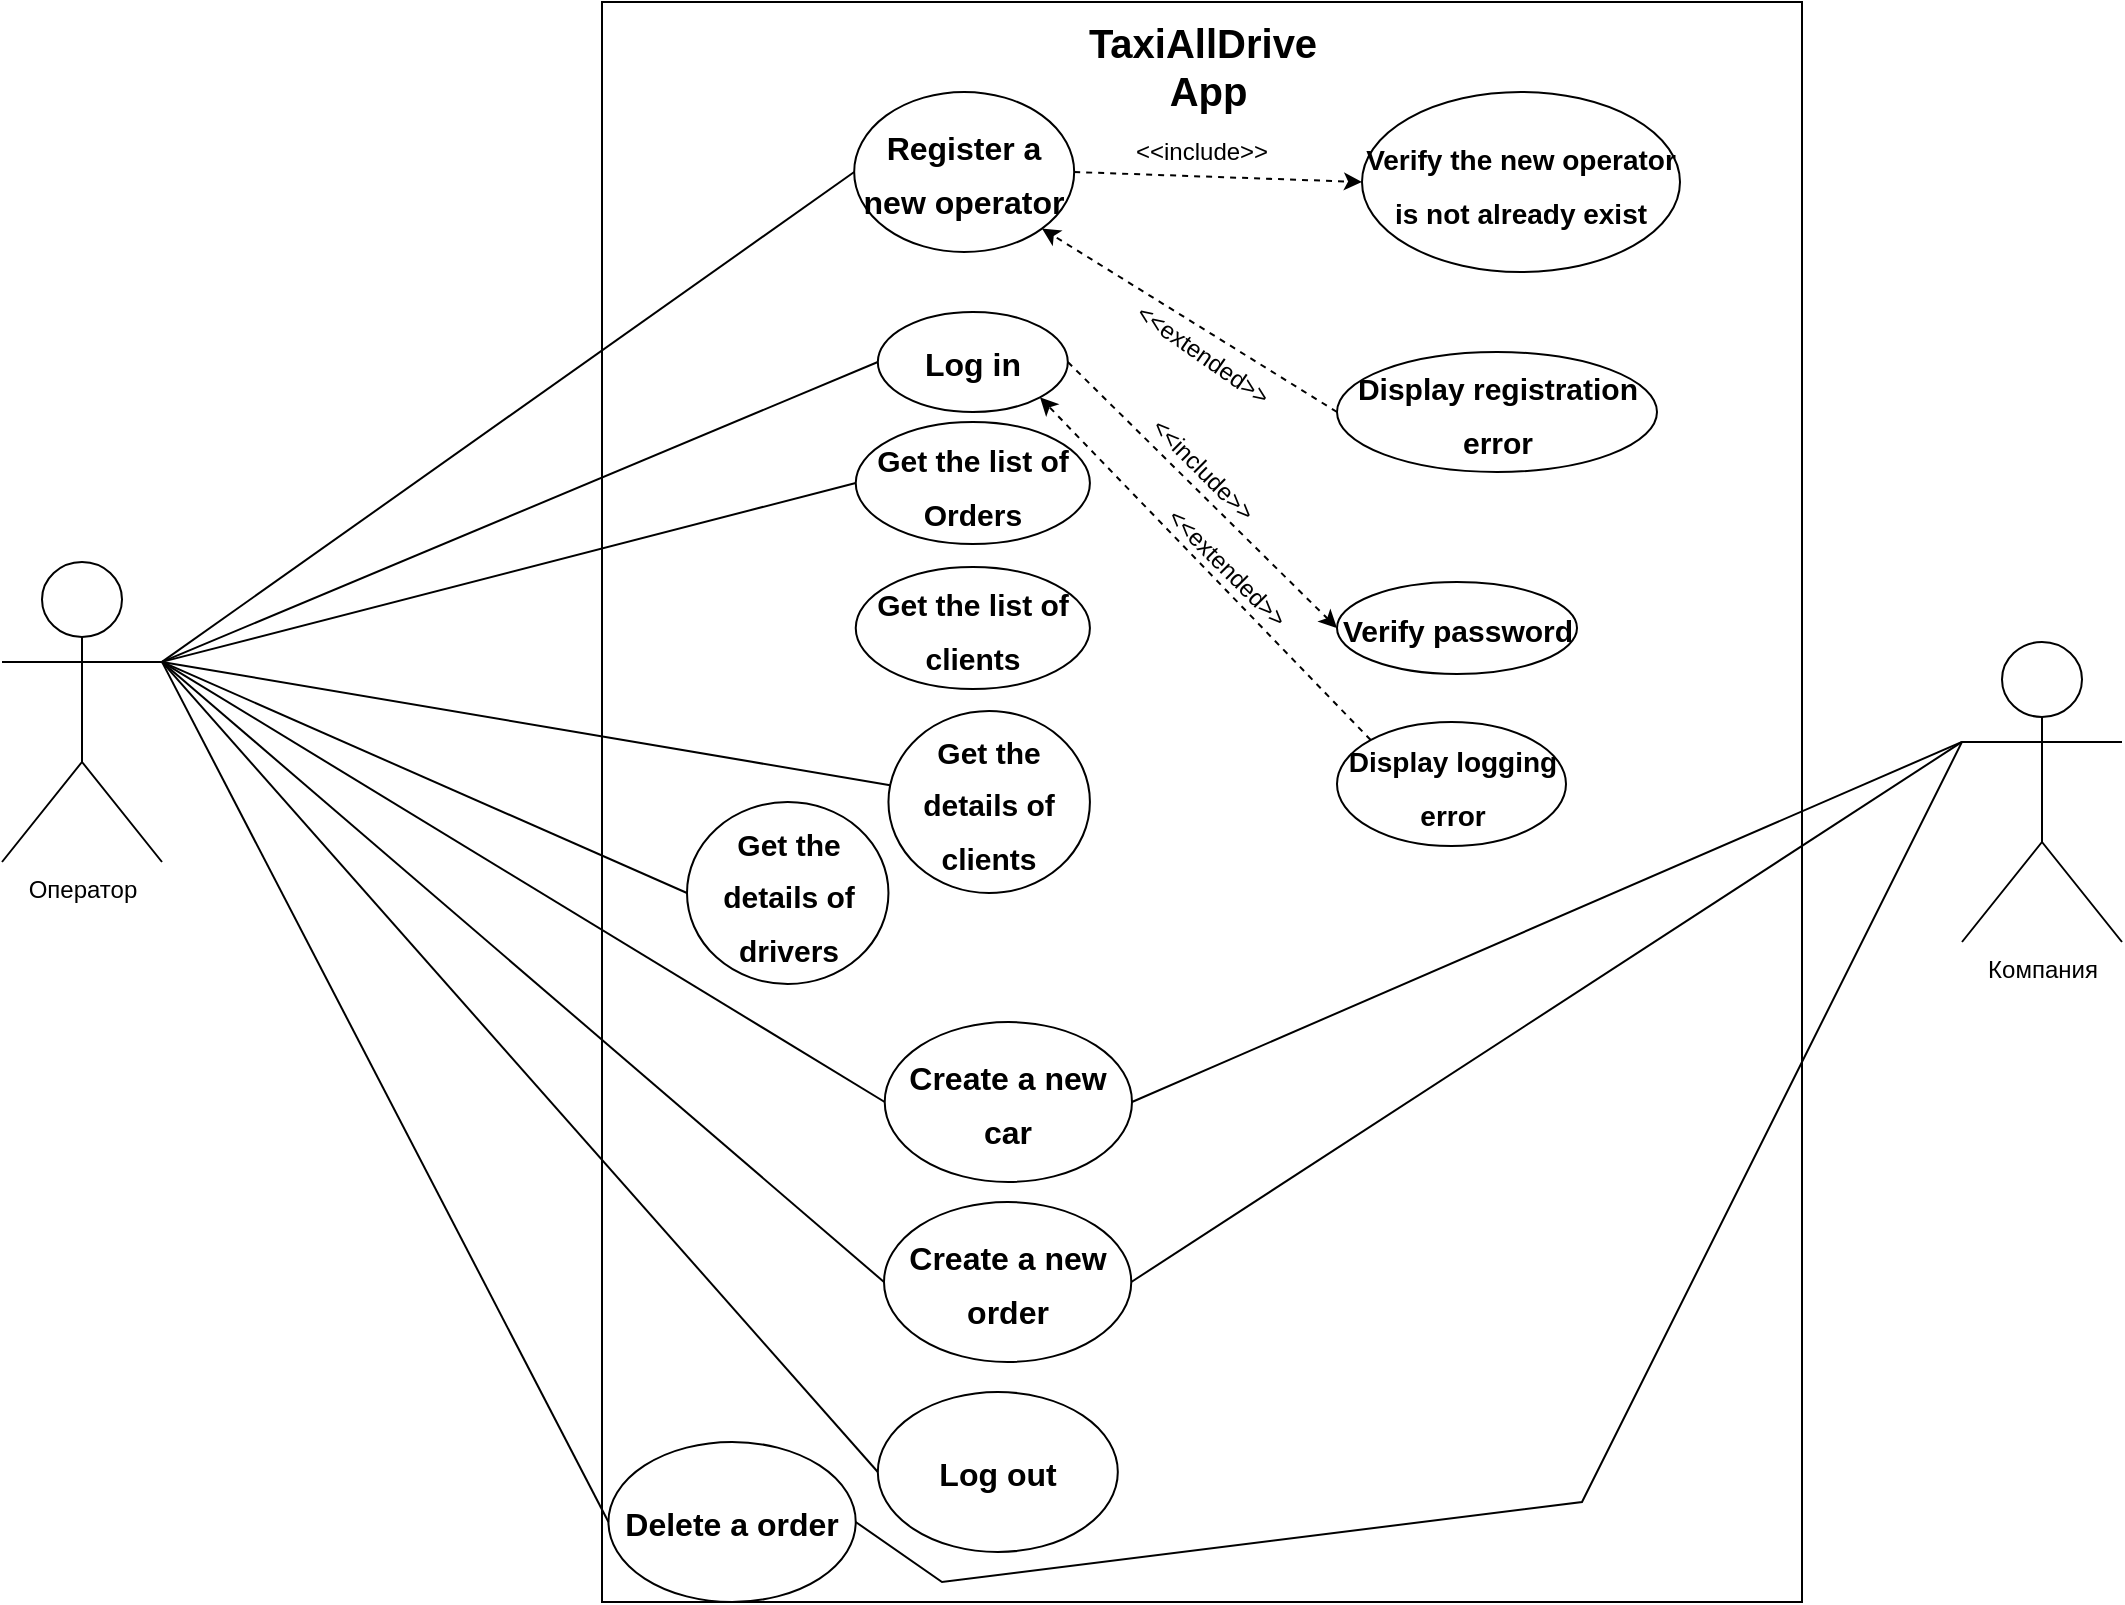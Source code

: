 <mxfile version="24.6.4" type="device">
  <diagram name="Page-1" id="iomSMd12KGpMH-CYqlQn">
    <mxGraphModel dx="1687" dy="1005" grid="1" gridSize="10" guides="1" tooltips="1" connect="1" arrows="1" fold="1" page="1" pageScale="1" pageWidth="1169" pageHeight="827" math="0" shadow="0">
      <root>
        <mxCell id="0" />
        <mxCell id="1" parent="0" />
        <mxCell id="QuXru1zUYhoHmNLPf4Nt-7" value="Компания" style="shape=umlActor;verticalLabelPosition=bottom;verticalAlign=top;html=1;outlineConnect=0;" parent="1" vertex="1">
          <mxGeometry x="1000" y="320" width="80" height="150" as="geometry" />
        </mxCell>
        <mxCell id="QuXru1zUYhoHmNLPf4Nt-9" value="" style="group" parent="1" connectable="0" vertex="1">
          <mxGeometry x="320" width="600" height="800" as="geometry" />
        </mxCell>
        <mxCell id="QuXru1zUYhoHmNLPf4Nt-2" value="" style="rounded=0;whiteSpace=wrap;html=1;" parent="QuXru1zUYhoHmNLPf4Nt-9" vertex="1">
          <mxGeometry width="600" height="800" as="geometry" />
        </mxCell>
        <mxCell id="QuXru1zUYhoHmNLPf4Nt-4" value="&lt;span style=&quot;font-size: 20px;&quot;&gt;&lt;b&gt;TaxiAllDrive&lt;/b&gt;&lt;/span&gt;&lt;div&gt;&lt;div style=&quot;font-size: 20px;&quot;&gt;&lt;font style=&quot;font-size: 20px;&quot;&gt;&lt;b&gt;&amp;nbsp;App&lt;/b&gt;&lt;/font&gt;&lt;/div&gt;&lt;/div&gt;" style="text;html=1;align=center;verticalAlign=middle;whiteSpace=wrap;rounded=0;" parent="QuXru1zUYhoHmNLPf4Nt-9" vertex="1">
          <mxGeometry x="232.5" y="3.792" width="135" height="56.879" as="geometry" />
        </mxCell>
        <mxCell id="QuXru1zUYhoHmNLPf4Nt-12" value="&lt;font style=&quot;font-size: 16px;&quot;&gt;Register a new operator&lt;/font&gt;" style="ellipse;whiteSpace=wrap;html=1;fontSize=22;fontStyle=1" parent="QuXru1zUYhoHmNLPf4Nt-9" vertex="1">
          <mxGeometry x="126.09" y="45" width="110" height="80" as="geometry" />
        </mxCell>
        <mxCell id="QuXru1zUYhoHmNLPf4Nt-10" value="&lt;font style=&quot;font-size: 16px;&quot;&gt;Log in&lt;/font&gt;" style="ellipse;whiteSpace=wrap;html=1;fontSize=22;fontStyle=1" parent="QuXru1zUYhoHmNLPf4Nt-9" vertex="1">
          <mxGeometry x="137.91" y="155" width="95" height="50" as="geometry" />
        </mxCell>
        <mxCell id="QuXru1zUYhoHmNLPf4Nt-15" value="&lt;font style=&quot;font-size: 15px;&quot;&gt;Get the list of Orders&lt;/font&gt;" style="ellipse;whiteSpace=wrap;html=1;fontSize=22;fontStyle=1" parent="QuXru1zUYhoHmNLPf4Nt-9" vertex="1">
          <mxGeometry x="126.87" y="210" width="117.09" height="61" as="geometry" />
        </mxCell>
        <mxCell id="QuXru1zUYhoHmNLPf4Nt-27" value="&lt;font style=&quot;font-size: 15px;&quot;&gt;Get the details of clients&lt;/font&gt;" style="ellipse;whiteSpace=wrap;html=1;fontSize=22;fontStyle=1" parent="QuXru1zUYhoHmNLPf4Nt-9" vertex="1">
          <mxGeometry x="143.23" y="354.5" width="100.73" height="91" as="geometry" />
        </mxCell>
        <mxCell id="QuXru1zUYhoHmNLPf4Nt-14" value="&lt;font style=&quot;font-size: 16px;&quot;&gt;Create a new car&lt;/font&gt;" style="ellipse;whiteSpace=wrap;html=1;fontSize=22;fontStyle=1" parent="QuXru1zUYhoHmNLPf4Nt-9" vertex="1">
          <mxGeometry x="141.36" y="510" width="123.64" height="80" as="geometry" />
        </mxCell>
        <mxCell id="QuXru1zUYhoHmNLPf4Nt-11" value="&lt;font style=&quot;font-size: 16px;&quot;&gt;Log out&lt;/font&gt;" style="ellipse;whiteSpace=wrap;html=1;fontSize=22;fontStyle=1" parent="QuXru1zUYhoHmNLPf4Nt-9" vertex="1">
          <mxGeometry x="137.91" y="695" width="120" height="80" as="geometry" />
        </mxCell>
        <mxCell id="QuXru1zUYhoHmNLPf4Nt-13" style="edgeStyle=orthogonalEdgeStyle;rounded=0;orthogonalLoop=1;jettySize=auto;html=1;exitX=0.5;exitY=1;exitDx=0;exitDy=0;" parent="QuXru1zUYhoHmNLPf4Nt-9" source="QuXru1zUYhoHmNLPf4Nt-11" target="QuXru1zUYhoHmNLPf4Nt-11" edge="1">
          <mxGeometry relative="1" as="geometry" />
        </mxCell>
        <mxCell id="QuXru1zUYhoHmNLPf4Nt-61" value="&lt;font style=&quot;font-size: 14px;&quot;&gt;Verify the new operator is not already exist&lt;/font&gt;" style="ellipse;whiteSpace=wrap;html=1;fontSize=22;fontStyle=1" parent="QuXru1zUYhoHmNLPf4Nt-9" vertex="1">
          <mxGeometry x="380.0" y="45" width="159" height="90" as="geometry" />
        </mxCell>
        <mxCell id="QuXru1zUYhoHmNLPf4Nt-62" value="&lt;font style=&quot;font-size: 15px;&quot;&gt;Display registration error&lt;/font&gt;" style="ellipse;whiteSpace=wrap;html=1;fontSize=22;fontStyle=1" parent="QuXru1zUYhoHmNLPf4Nt-9" vertex="1">
          <mxGeometry x="367.5" y="175" width="160" height="60" as="geometry" />
        </mxCell>
        <mxCell id="QuXru1zUYhoHmNLPf4Nt-58" value="&lt;font style=&quot;font-size: 15px;&quot;&gt;Verify password&lt;/font&gt;" style="ellipse;whiteSpace=wrap;html=1;fontSize=22;fontStyle=1" parent="QuXru1zUYhoHmNLPf4Nt-9" vertex="1">
          <mxGeometry x="367.5" y="290" width="120" height="46" as="geometry" />
        </mxCell>
        <mxCell id="QuXru1zUYhoHmNLPf4Nt-59" value="&lt;font style=&quot;font-size: 14px;&quot;&gt;Display logging error&lt;/font&gt;" style="ellipse;whiteSpace=wrap;html=1;fontSize=22;fontStyle=1" parent="QuXru1zUYhoHmNLPf4Nt-9" vertex="1">
          <mxGeometry x="367.5" y="360" width="114.5" height="62" as="geometry" />
        </mxCell>
        <mxCell id="QuXru1zUYhoHmNLPf4Nt-67" value="" style="endArrow=classic;html=1;rounded=0;entryX=0;entryY=0.5;entryDx=0;entryDy=0;exitX=1;exitY=0.5;exitDx=0;exitDy=0;dashed=1;" parent="QuXru1zUYhoHmNLPf4Nt-9" source="QuXru1zUYhoHmNLPf4Nt-12" target="QuXru1zUYhoHmNLPf4Nt-61" edge="1">
          <mxGeometry width="50" height="50" relative="1" as="geometry">
            <mxPoint x="404.73" y="255" as="sourcePoint" />
            <mxPoint x="454.73" y="205" as="targetPoint" />
          </mxGeometry>
        </mxCell>
        <mxCell id="QuXru1zUYhoHmNLPf4Nt-66" value="&amp;lt;&amp;lt;include&amp;gt;&amp;gt;" style="text;whiteSpace=wrap;html=1;rotation=0;" parent="QuXru1zUYhoHmNLPf4Nt-9" vertex="1">
          <mxGeometry x="265" y="60.67" width="70" height="30" as="geometry" />
        </mxCell>
        <mxCell id="QuXru1zUYhoHmNLPf4Nt-72" value="" style="endArrow=classic;html=1;rounded=0;exitX=1;exitY=0.5;exitDx=0;exitDy=0;entryX=0;entryY=0.5;entryDx=0;entryDy=0;dashed=1;" parent="QuXru1zUYhoHmNLPf4Nt-9" source="QuXru1zUYhoHmNLPf4Nt-10" target="QuXru1zUYhoHmNLPf4Nt-58" edge="1">
          <mxGeometry width="50" height="50" relative="1" as="geometry">
            <mxPoint x="324.73" y="65" as="sourcePoint" />
            <mxPoint x="374.73" y="15" as="targetPoint" />
          </mxGeometry>
        </mxCell>
        <mxCell id="QuXru1zUYhoHmNLPf4Nt-73" value="&amp;lt;&amp;lt;include&amp;gt;&amp;gt;" style="text;whiteSpace=wrap;html=1;rotation=45;" parent="QuXru1zUYhoHmNLPf4Nt-9" vertex="1">
          <mxGeometry x="265.0" y="220" width="70" height="30" as="geometry" />
        </mxCell>
        <mxCell id="QuXru1zUYhoHmNLPf4Nt-75" value="" style="endArrow=classic;html=1;rounded=0;entryX=1;entryY=1;entryDx=0;entryDy=0;exitX=0;exitY=0;exitDx=0;exitDy=0;dashed=1;" parent="QuXru1zUYhoHmNLPf4Nt-9" source="QuXru1zUYhoHmNLPf4Nt-59" target="QuXru1zUYhoHmNLPf4Nt-10" edge="1">
          <mxGeometry width="50" height="50" relative="1" as="geometry">
            <mxPoint x="324.73" y="235" as="sourcePoint" />
            <mxPoint x="374.73" y="185" as="targetPoint" />
          </mxGeometry>
        </mxCell>
        <mxCell id="QuXru1zUYhoHmNLPf4Nt-77" value="&amp;lt;&amp;lt;extended&amp;gt;&amp;gt;" style="text;whiteSpace=wrap;html=1;rotation=45;" parent="QuXru1zUYhoHmNLPf4Nt-9" vertex="1">
          <mxGeometry x="272.91" y="265" width="70" height="30" as="geometry" />
        </mxCell>
        <mxCell id="QuXru1zUYhoHmNLPf4Nt-78" value="" style="endArrow=classic;html=1;rounded=0;entryX=1;entryY=1;entryDx=0;entryDy=0;exitX=0;exitY=0.5;exitDx=0;exitDy=0;dashed=1;" parent="QuXru1zUYhoHmNLPf4Nt-9" source="QuXru1zUYhoHmNLPf4Nt-62" target="QuXru1zUYhoHmNLPf4Nt-12" edge="1">
          <mxGeometry width="50" height="50" relative="1" as="geometry">
            <mxPoint x="324.73" y="235" as="sourcePoint" />
            <mxPoint x="374.73" y="185" as="targetPoint" />
          </mxGeometry>
        </mxCell>
        <mxCell id="QuXru1zUYhoHmNLPf4Nt-79" value="&amp;lt;&amp;lt;extended&amp;gt;&amp;gt;" style="text;whiteSpace=wrap;html=1;rotation=35;" parent="QuXru1zUYhoHmNLPf4Nt-9" vertex="1">
          <mxGeometry x="260.91" y="159" width="70" height="30" as="geometry" />
        </mxCell>
        <mxCell id="6D9-nDPek5AweU0arsGU-3" value="&lt;font style=&quot;font-size: 16px;&quot;&gt;Create a new order&lt;/font&gt;" style="ellipse;whiteSpace=wrap;html=1;fontSize=22;fontStyle=1" vertex="1" parent="QuXru1zUYhoHmNLPf4Nt-9">
          <mxGeometry x="141" y="600" width="123.64" height="80" as="geometry" />
        </mxCell>
        <mxCell id="6D9-nDPek5AweU0arsGU-8" value="&lt;font style=&quot;font-size: 16px;&quot;&gt;Delete a order&lt;/font&gt;" style="ellipse;whiteSpace=wrap;html=1;fontSize=22;fontStyle=1" vertex="1" parent="QuXru1zUYhoHmNLPf4Nt-9">
          <mxGeometry x="3.23" y="720" width="123.64" height="80" as="geometry" />
        </mxCell>
        <mxCell id="6D9-nDPek5AweU0arsGU-10" value="&lt;font style=&quot;font-size: 15px;&quot;&gt;Get the list of clients&lt;/font&gt;" style="ellipse;whiteSpace=wrap;html=1;fontSize=22;fontStyle=1" vertex="1" parent="QuXru1zUYhoHmNLPf4Nt-9">
          <mxGeometry x="126.87" y="282.5" width="117.09" height="61" as="geometry" />
        </mxCell>
        <mxCell id="6D9-nDPek5AweU0arsGU-11" value="&lt;font style=&quot;font-size: 15px;&quot;&gt;Get the details of drivers&lt;/font&gt;" style="ellipse;whiteSpace=wrap;html=1;fontSize=22;fontStyle=1" vertex="1" parent="QuXru1zUYhoHmNLPf4Nt-9">
          <mxGeometry x="42.5" y="400" width="100.73" height="91" as="geometry" />
        </mxCell>
        <mxCell id="QuXru1zUYhoHmNLPf4Nt-37" value="" style="endArrow=none;html=1;rounded=0;exitX=1;exitY=0.5;exitDx=0;exitDy=0;entryX=0;entryY=0.333;entryDx=0;entryDy=0;entryPerimeter=0;" parent="1" source="QuXru1zUYhoHmNLPf4Nt-14" target="QuXru1zUYhoHmNLPf4Nt-7" edge="1">
          <mxGeometry width="50" height="50" relative="1" as="geometry">
            <mxPoint x="630" y="600" as="sourcePoint" />
            <mxPoint x="680" y="550" as="targetPoint" />
          </mxGeometry>
        </mxCell>
        <mxCell id="QuXru1zUYhoHmNLPf4Nt-5" value="Оператор" style="shape=umlActor;verticalLabelPosition=bottom;verticalAlign=top;html=1;outlineConnect=0;" parent="1" vertex="1">
          <mxGeometry x="20" y="280" width="80" height="150" as="geometry" />
        </mxCell>
        <mxCell id="QuXru1zUYhoHmNLPf4Nt-31" value="" style="endArrow=none;html=1;rounded=0;entryX=0;entryY=0.5;entryDx=0;entryDy=0;exitX=1;exitY=0.333;exitDx=0;exitDy=0;exitPerimeter=0;" parent="1" source="QuXru1zUYhoHmNLPf4Nt-5" target="QuXru1zUYhoHmNLPf4Nt-10" edge="1">
          <mxGeometry width="50" height="50" relative="1" as="geometry">
            <mxPoint x="330" y="474.67" as="sourcePoint" />
            <mxPoint x="380" y="424.67" as="targetPoint" />
          </mxGeometry>
        </mxCell>
        <mxCell id="QuXru1zUYhoHmNLPf4Nt-32" value="" style="endArrow=none;html=1;rounded=0;entryX=0;entryY=0.5;entryDx=0;entryDy=0;exitX=1;exitY=0.333;exitDx=0;exitDy=0;exitPerimeter=0;" parent="1" source="QuXru1zUYhoHmNLPf4Nt-5" target="QuXru1zUYhoHmNLPf4Nt-15" edge="1">
          <mxGeometry width="50" height="50" relative="1" as="geometry">
            <mxPoint x="340" y="474.67" as="sourcePoint" />
            <mxPoint x="390" y="424.67" as="targetPoint" />
          </mxGeometry>
        </mxCell>
        <mxCell id="QuXru1zUYhoHmNLPf4Nt-33" value="" style="endArrow=none;html=1;rounded=0;exitX=1;exitY=0.333;exitDx=0;exitDy=0;exitPerimeter=0;" parent="1" source="QuXru1zUYhoHmNLPf4Nt-5" target="QuXru1zUYhoHmNLPf4Nt-27" edge="1">
          <mxGeometry width="50" height="50" relative="1" as="geometry">
            <mxPoint x="300" y="414.67" as="sourcePoint" />
            <mxPoint x="550" y="534.67" as="targetPoint" />
          </mxGeometry>
        </mxCell>
        <mxCell id="QuXru1zUYhoHmNLPf4Nt-34" value="" style="endArrow=none;html=1;rounded=0;exitX=1;exitY=0.333;exitDx=0;exitDy=0;exitPerimeter=0;entryX=0;entryY=0.5;entryDx=0;entryDy=0;" parent="1" source="QuXru1zUYhoHmNLPf4Nt-5" target="QuXru1zUYhoHmNLPf4Nt-14" edge="1">
          <mxGeometry width="50" height="50" relative="1" as="geometry">
            <mxPoint x="500" y="584.67" as="sourcePoint" />
            <mxPoint x="550" y="534.67" as="targetPoint" />
          </mxGeometry>
        </mxCell>
        <mxCell id="QuXru1zUYhoHmNLPf4Nt-35" value="" style="endArrow=none;html=1;rounded=0;exitX=1;exitY=0.333;exitDx=0;exitDy=0;exitPerimeter=0;entryX=0;entryY=0.5;entryDx=0;entryDy=0;" parent="1" source="QuXru1zUYhoHmNLPf4Nt-5" target="QuXru1zUYhoHmNLPf4Nt-11" edge="1">
          <mxGeometry width="50" height="50" relative="1" as="geometry">
            <mxPoint x="500" y="584.67" as="sourcePoint" />
            <mxPoint x="550" y="534.67" as="targetPoint" />
          </mxGeometry>
        </mxCell>
        <mxCell id="QuXru1zUYhoHmNLPf4Nt-29" value="" style="endArrow=none;html=1;rounded=0;entryX=0;entryY=0.5;entryDx=0;entryDy=0;exitX=1;exitY=0.333;exitDx=0;exitDy=0;exitPerimeter=0;" parent="1" source="QuXru1zUYhoHmNLPf4Nt-5" target="QuXru1zUYhoHmNLPf4Nt-12" edge="1">
          <mxGeometry width="50" height="50" relative="1" as="geometry">
            <mxPoint x="100" y="580" as="sourcePoint" />
            <mxPoint x="570" y="284.67" as="targetPoint" />
          </mxGeometry>
        </mxCell>
        <mxCell id="6D9-nDPek5AweU0arsGU-7" value="" style="endArrow=none;html=1;rounded=0;exitX=1;exitY=0.5;exitDx=0;exitDy=0;entryX=0;entryY=0.333;entryDx=0;entryDy=0;entryPerimeter=0;" edge="1" parent="1" source="6D9-nDPek5AweU0arsGU-3" target="QuXru1zUYhoHmNLPf4Nt-7">
          <mxGeometry width="50" height="50" relative="1" as="geometry">
            <mxPoint x="595" y="560" as="sourcePoint" />
            <mxPoint x="1010" y="380" as="targetPoint" />
          </mxGeometry>
        </mxCell>
        <mxCell id="6D9-nDPek5AweU0arsGU-9" value="" style="endArrow=none;html=1;rounded=0;exitX=1;exitY=0.5;exitDx=0;exitDy=0;entryX=0;entryY=0.333;entryDx=0;entryDy=0;entryPerimeter=0;" edge="1" parent="1" source="6D9-nDPek5AweU0arsGU-8" target="QuXru1zUYhoHmNLPf4Nt-7">
          <mxGeometry width="50" height="50" relative="1" as="geometry">
            <mxPoint x="595" y="650" as="sourcePoint" />
            <mxPoint x="1010" y="380" as="targetPoint" />
            <Array as="points">
              <mxPoint x="490" y="790" />
              <mxPoint x="810" y="750" />
            </Array>
          </mxGeometry>
        </mxCell>
        <mxCell id="6D9-nDPek5AweU0arsGU-12" value="" style="endArrow=none;html=1;rounded=0;exitX=1;exitY=0.333;exitDx=0;exitDy=0;exitPerimeter=0;entryX=0;entryY=0.5;entryDx=0;entryDy=0;" edge="1" parent="1" source="QuXru1zUYhoHmNLPf4Nt-5" target="6D9-nDPek5AweU0arsGU-11">
          <mxGeometry width="50" height="50" relative="1" as="geometry">
            <mxPoint x="110" y="340" as="sourcePoint" />
            <mxPoint x="474" y="402" as="targetPoint" />
          </mxGeometry>
        </mxCell>
        <mxCell id="6D9-nDPek5AweU0arsGU-13" value="" style="endArrow=none;html=1;rounded=0;exitX=1;exitY=0.333;exitDx=0;exitDy=0;exitPerimeter=0;entryX=0;entryY=0.5;entryDx=0;entryDy=0;" edge="1" parent="1" source="QuXru1zUYhoHmNLPf4Nt-5" target="6D9-nDPek5AweU0arsGU-3">
          <mxGeometry width="50" height="50" relative="1" as="geometry">
            <mxPoint x="110" y="340" as="sourcePoint" />
            <mxPoint x="471" y="560" as="targetPoint" />
          </mxGeometry>
        </mxCell>
        <mxCell id="6D9-nDPek5AweU0arsGU-14" value="" style="endArrow=none;html=1;rounded=0;exitX=1;exitY=0.333;exitDx=0;exitDy=0;exitPerimeter=0;entryX=0;entryY=0.5;entryDx=0;entryDy=0;" edge="1" parent="1" source="QuXru1zUYhoHmNLPf4Nt-5" target="6D9-nDPek5AweU0arsGU-8">
          <mxGeometry width="50" height="50" relative="1" as="geometry">
            <mxPoint x="110" y="340" as="sourcePoint" />
            <mxPoint x="471" y="650" as="targetPoint" />
          </mxGeometry>
        </mxCell>
      </root>
    </mxGraphModel>
  </diagram>
</mxfile>
